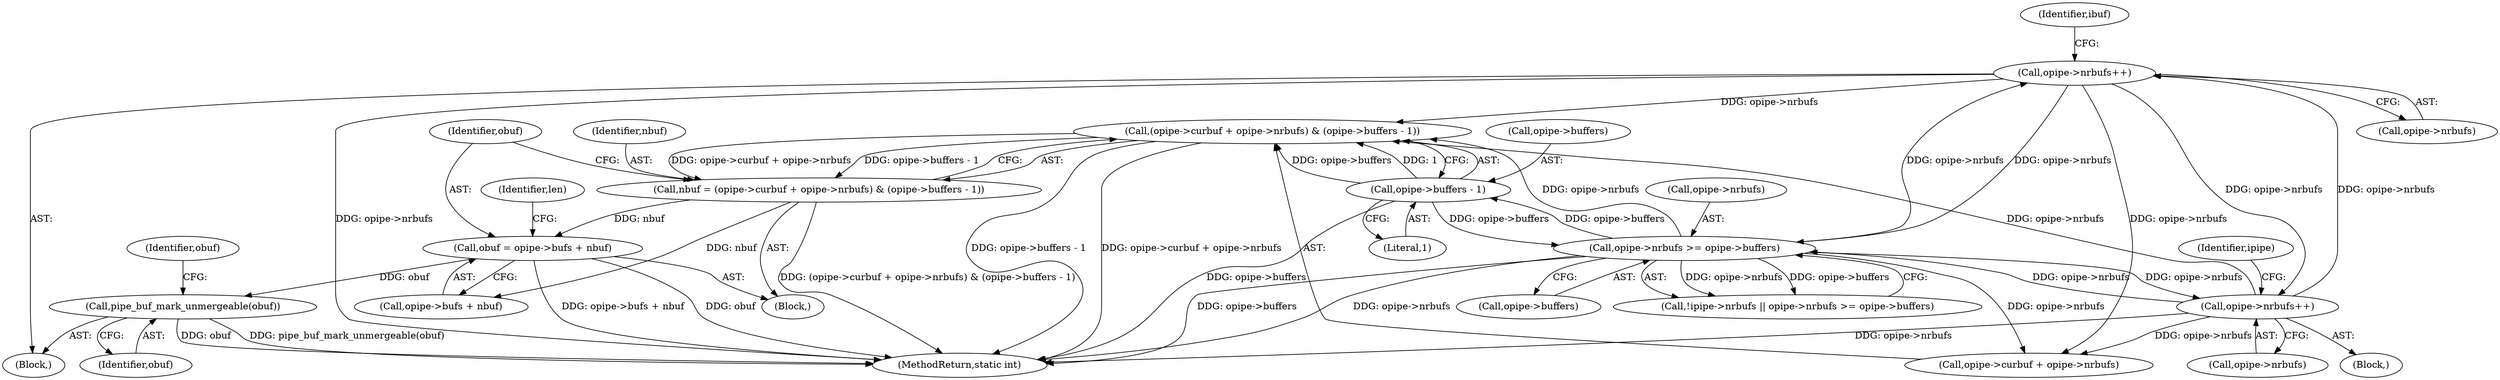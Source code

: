 digraph "0_linux_6b3a707736301c2128ca85ce85fb13f60b5e350a_2@pointer" {
"1000234" [label="(Call,obuf = opipe->bufs + nbuf)"];
"1000219" [label="(Call,nbuf = (opipe->curbuf + opipe->nrbufs) & (opipe->buffers - 1))"];
"1000221" [label="(Call,(opipe->curbuf + opipe->nrbufs) & (opipe->buffers - 1))"];
"1000258" [label="(Call,opipe->nrbufs++)"];
"1000184" [label="(Call,opipe->nrbufs >= opipe->buffers)"];
"1000306" [label="(Call,opipe->nrbufs++)"];
"1000229" [label="(Call,opipe->buffers - 1)"];
"1000299" [label="(Call,pipe_buf_mark_unmergeable(obuf))"];
"1000221" [label="(Call,(opipe->curbuf + opipe->nrbufs) & (opipe->buffers - 1))"];
"1000148" [label="(Block,)"];
"1000184" [label="(Call,opipe->nrbufs >= opipe->buffers)"];
"1000179" [label="(Call,!ipipe->nrbufs || opipe->nrbufs >= opipe->buffers)"];
"1000303" [label="(Identifier,obuf)"];
"1000219" [label="(Call,nbuf = (opipe->curbuf + opipe->nrbufs) & (opipe->buffers - 1))"];
"1000285" [label="(Block,)"];
"1000312" [label="(Identifier,ibuf)"];
"1000229" [label="(Call,opipe->buffers - 1)"];
"1000243" [label="(Identifier,len)"];
"1000230" [label="(Call,opipe->buffers)"];
"1000306" [label="(Call,opipe->nrbufs++)"];
"1000188" [label="(Call,opipe->buffers)"];
"1000234" [label="(Call,obuf = opipe->bufs + nbuf)"];
"1000307" [label="(Call,opipe->nrbufs)"];
"1000235" [label="(Identifier,obuf)"];
"1000247" [label="(Block,)"];
"1000220" [label="(Identifier,nbuf)"];
"1000185" [label="(Call,opipe->nrbufs)"];
"1000259" [label="(Call,opipe->nrbufs)"];
"1000264" [label="(Identifier,ipipe)"];
"1000236" [label="(Call,opipe->bufs + nbuf)"];
"1000222" [label="(Call,opipe->curbuf + opipe->nrbufs)"];
"1000351" [label="(MethodReturn,static int)"];
"1000299" [label="(Call,pipe_buf_mark_unmergeable(obuf))"];
"1000300" [label="(Identifier,obuf)"];
"1000233" [label="(Literal,1)"];
"1000258" [label="(Call,opipe->nrbufs++)"];
"1000234" -> "1000148"  [label="AST: "];
"1000234" -> "1000236"  [label="CFG: "];
"1000235" -> "1000234"  [label="AST: "];
"1000236" -> "1000234"  [label="AST: "];
"1000243" -> "1000234"  [label="CFG: "];
"1000234" -> "1000351"  [label="DDG: opipe->bufs + nbuf"];
"1000234" -> "1000351"  [label="DDG: obuf"];
"1000219" -> "1000234"  [label="DDG: nbuf"];
"1000234" -> "1000299"  [label="DDG: obuf"];
"1000219" -> "1000148"  [label="AST: "];
"1000219" -> "1000221"  [label="CFG: "];
"1000220" -> "1000219"  [label="AST: "];
"1000221" -> "1000219"  [label="AST: "];
"1000235" -> "1000219"  [label="CFG: "];
"1000219" -> "1000351"  [label="DDG: (opipe->curbuf + opipe->nrbufs) & (opipe->buffers - 1)"];
"1000221" -> "1000219"  [label="DDG: opipe->curbuf + opipe->nrbufs"];
"1000221" -> "1000219"  [label="DDG: opipe->buffers - 1"];
"1000219" -> "1000236"  [label="DDG: nbuf"];
"1000221" -> "1000229"  [label="CFG: "];
"1000222" -> "1000221"  [label="AST: "];
"1000229" -> "1000221"  [label="AST: "];
"1000221" -> "1000351"  [label="DDG: opipe->buffers - 1"];
"1000221" -> "1000351"  [label="DDG: opipe->curbuf + opipe->nrbufs"];
"1000258" -> "1000221"  [label="DDG: opipe->nrbufs"];
"1000184" -> "1000221"  [label="DDG: opipe->nrbufs"];
"1000306" -> "1000221"  [label="DDG: opipe->nrbufs"];
"1000229" -> "1000221"  [label="DDG: opipe->buffers"];
"1000229" -> "1000221"  [label="DDG: 1"];
"1000258" -> "1000247"  [label="AST: "];
"1000258" -> "1000259"  [label="CFG: "];
"1000259" -> "1000258"  [label="AST: "];
"1000264" -> "1000258"  [label="CFG: "];
"1000258" -> "1000351"  [label="DDG: opipe->nrbufs"];
"1000258" -> "1000184"  [label="DDG: opipe->nrbufs"];
"1000258" -> "1000222"  [label="DDG: opipe->nrbufs"];
"1000184" -> "1000258"  [label="DDG: opipe->nrbufs"];
"1000306" -> "1000258"  [label="DDG: opipe->nrbufs"];
"1000258" -> "1000306"  [label="DDG: opipe->nrbufs"];
"1000184" -> "1000179"  [label="AST: "];
"1000184" -> "1000188"  [label="CFG: "];
"1000185" -> "1000184"  [label="AST: "];
"1000188" -> "1000184"  [label="AST: "];
"1000179" -> "1000184"  [label="CFG: "];
"1000184" -> "1000351"  [label="DDG: opipe->nrbufs"];
"1000184" -> "1000351"  [label="DDG: opipe->buffers"];
"1000184" -> "1000179"  [label="DDG: opipe->nrbufs"];
"1000184" -> "1000179"  [label="DDG: opipe->buffers"];
"1000306" -> "1000184"  [label="DDG: opipe->nrbufs"];
"1000229" -> "1000184"  [label="DDG: opipe->buffers"];
"1000184" -> "1000222"  [label="DDG: opipe->nrbufs"];
"1000184" -> "1000229"  [label="DDG: opipe->buffers"];
"1000184" -> "1000306"  [label="DDG: opipe->nrbufs"];
"1000306" -> "1000285"  [label="AST: "];
"1000306" -> "1000307"  [label="CFG: "];
"1000307" -> "1000306"  [label="AST: "];
"1000312" -> "1000306"  [label="CFG: "];
"1000306" -> "1000351"  [label="DDG: opipe->nrbufs"];
"1000306" -> "1000222"  [label="DDG: opipe->nrbufs"];
"1000229" -> "1000233"  [label="CFG: "];
"1000230" -> "1000229"  [label="AST: "];
"1000233" -> "1000229"  [label="AST: "];
"1000229" -> "1000351"  [label="DDG: opipe->buffers"];
"1000299" -> "1000285"  [label="AST: "];
"1000299" -> "1000300"  [label="CFG: "];
"1000300" -> "1000299"  [label="AST: "];
"1000303" -> "1000299"  [label="CFG: "];
"1000299" -> "1000351"  [label="DDG: pipe_buf_mark_unmergeable(obuf)"];
"1000299" -> "1000351"  [label="DDG: obuf"];
}
